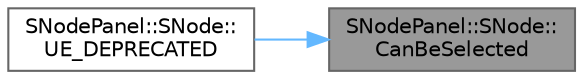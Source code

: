 digraph "SNodePanel::SNode::CanBeSelected"
{
 // INTERACTIVE_SVG=YES
 // LATEX_PDF_SIZE
  bgcolor="transparent";
  edge [fontname=Helvetica,fontsize=10,labelfontname=Helvetica,labelfontsize=10];
  node [fontname=Helvetica,fontsize=10,shape=box,height=0.2,width=0.4];
  rankdir="RL";
  Node1 [id="Node000001",label="SNodePanel::SNode::\lCanBeSelected",height=0.2,width=0.4,color="gray40", fillcolor="grey60", style="filled", fontcolor="black",tooltip=" "];
  Node1 -> Node2 [id="edge1_Node000001_Node000002",dir="back",color="steelblue1",style="solid",tooltip=" "];
  Node2 [id="Node000002",label="SNodePanel::SNode::\lUE_DEPRECATED",height=0.2,width=0.4,color="grey40", fillcolor="white", style="filled",URL="$dd/d6c/classSNodePanel_1_1SNode.html#a419eab6636daaa5f6ee6761d53ae3520",tooltip="return if the node can be selected, by pointing given location"];
}
